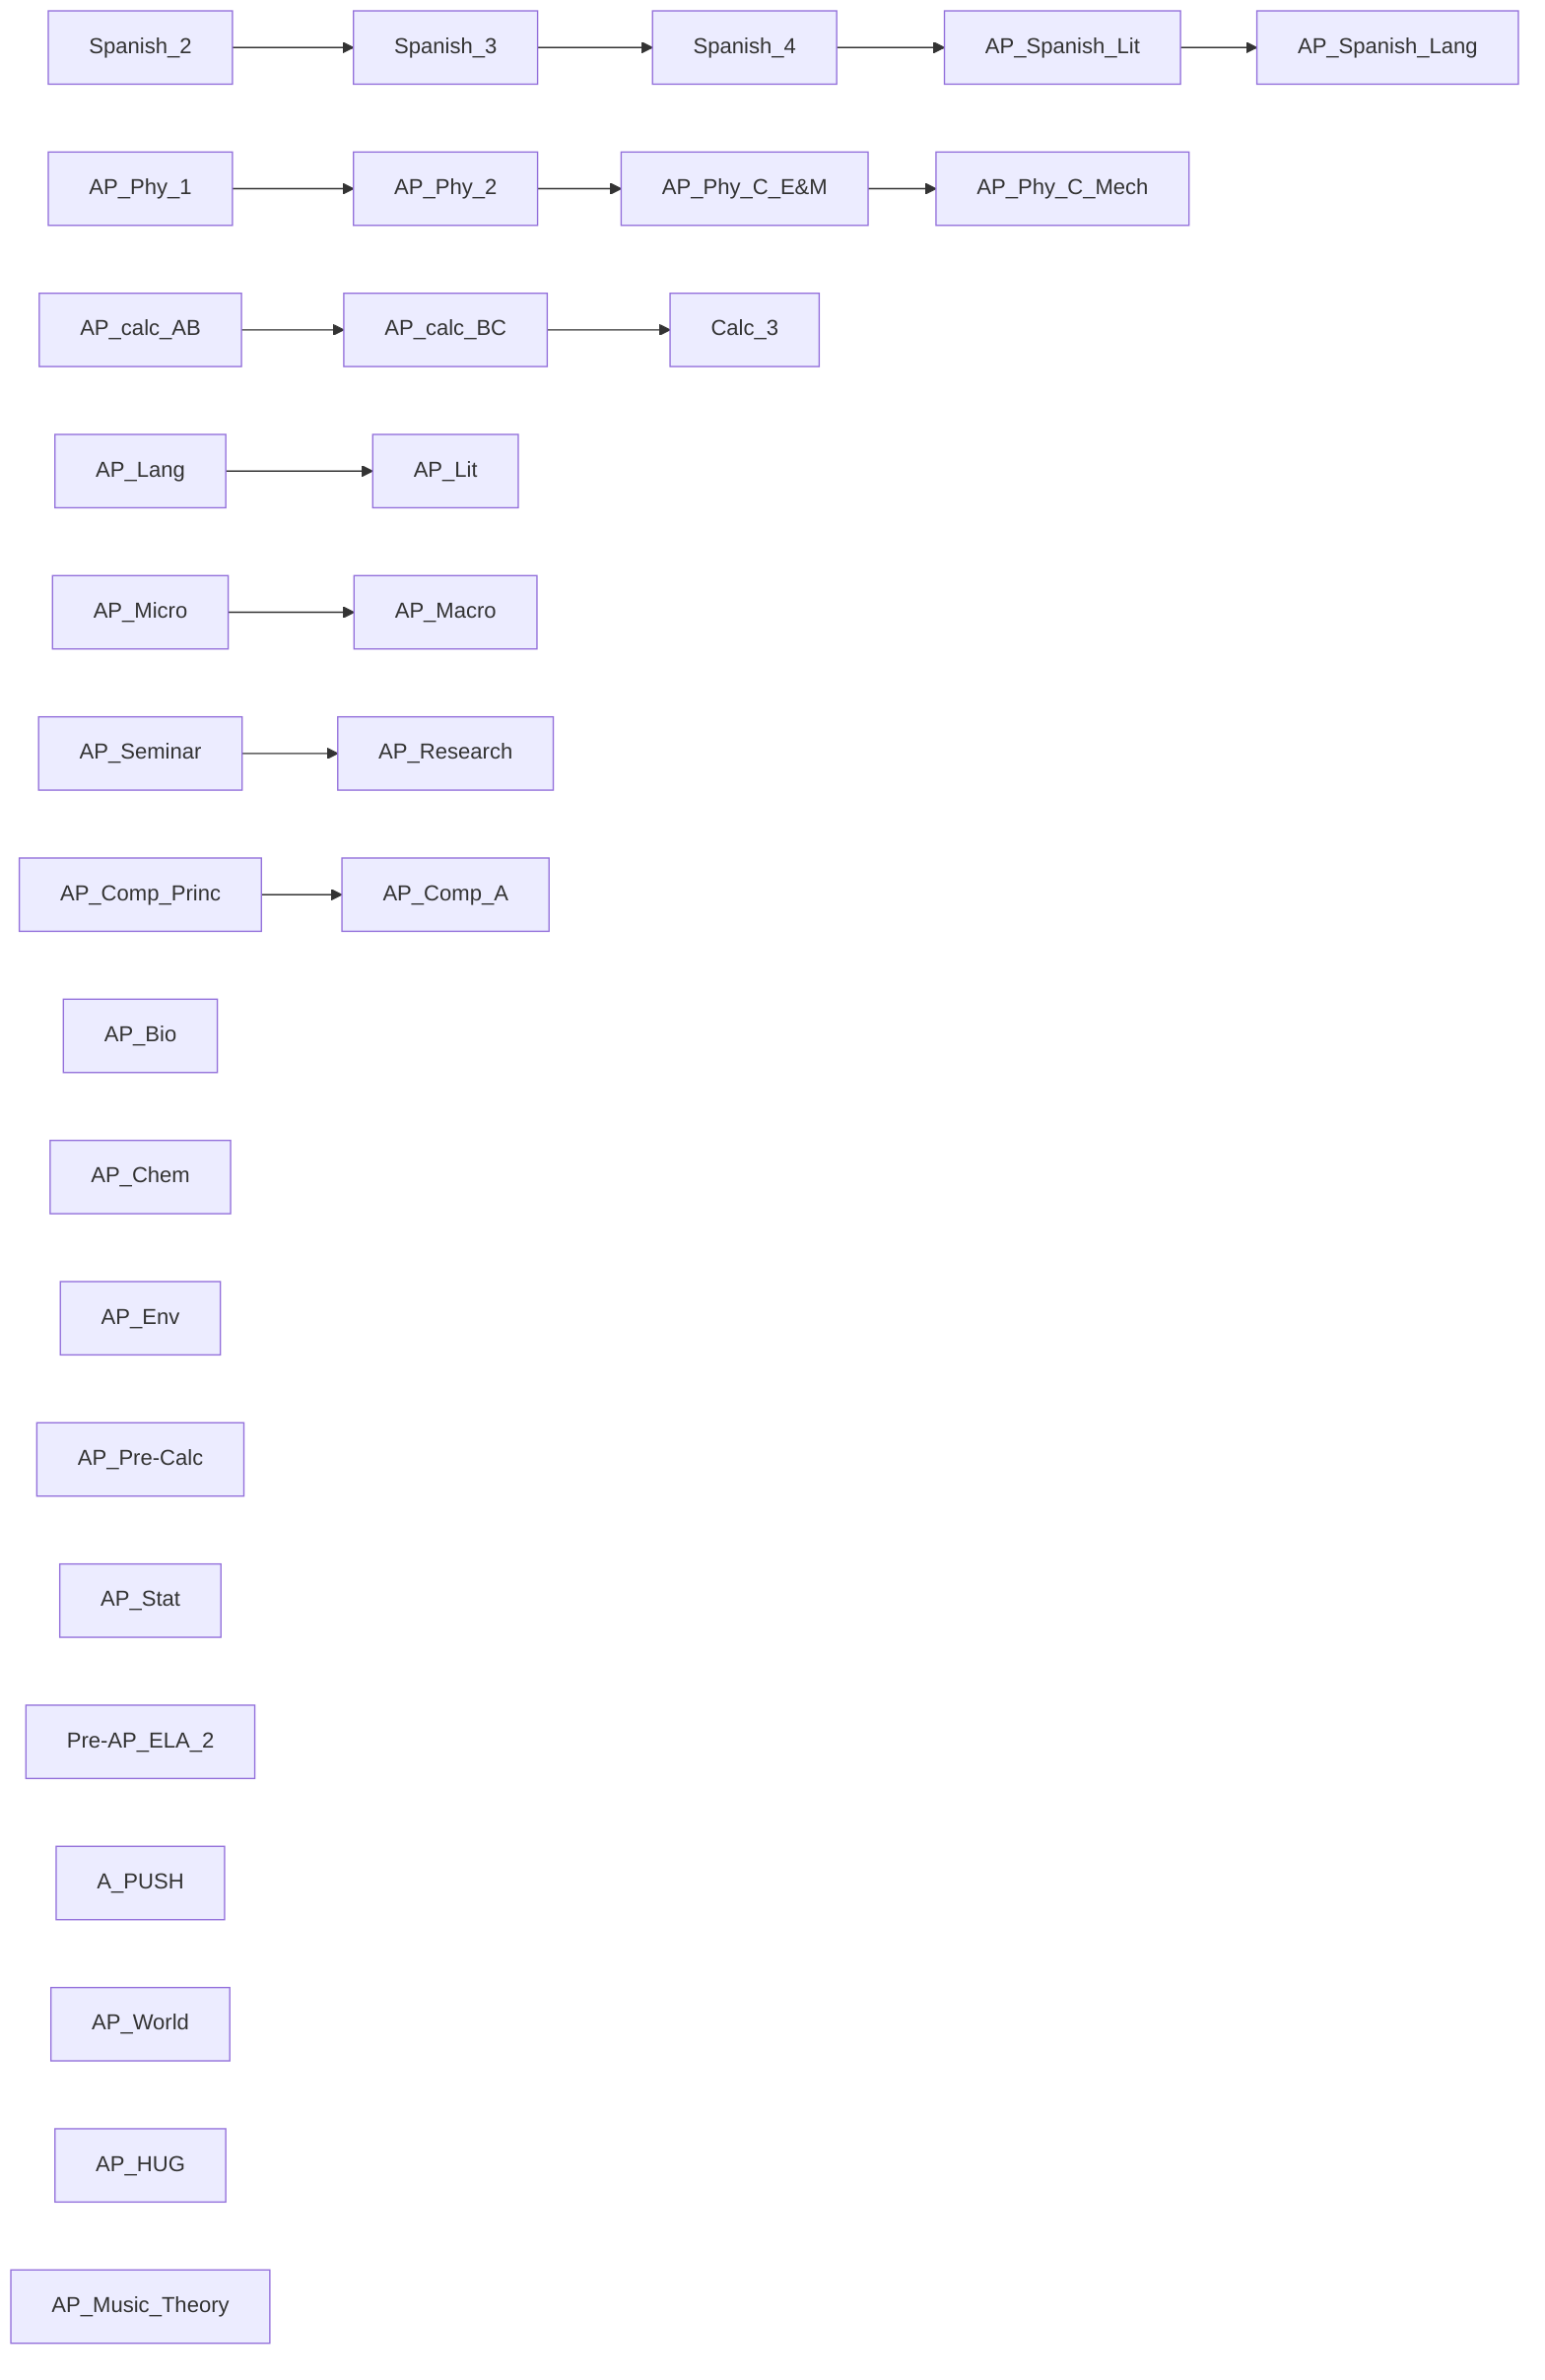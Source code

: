 graph LR;
    Spanish_2-->Spanish_3-->Spanish_4-->AP_Spanish_Lit-->AP_Spanish_Lang
    AP_Phy_1-->AP_Phy_2-->AP_Phy_C_E&M-->AP_Phy_C_Mech;
    AP_calc_AB-->AP_calc_BC-->Calc_3
    AP_Lang-->AP_Lit
    AP_Micro-->AP_Macro
    AP_Seminar-->AP_Research
    AP_Comp_Princ-->AP_Comp_A
    AP_Bio;
    AP_Chem;
    AP_Env;
    AP_Pre-Calc
    AP_Stat
    Pre-AP_ELA_2
    A_PUSH
    AP_World
    AP_HUG
    AP_Music_Theory